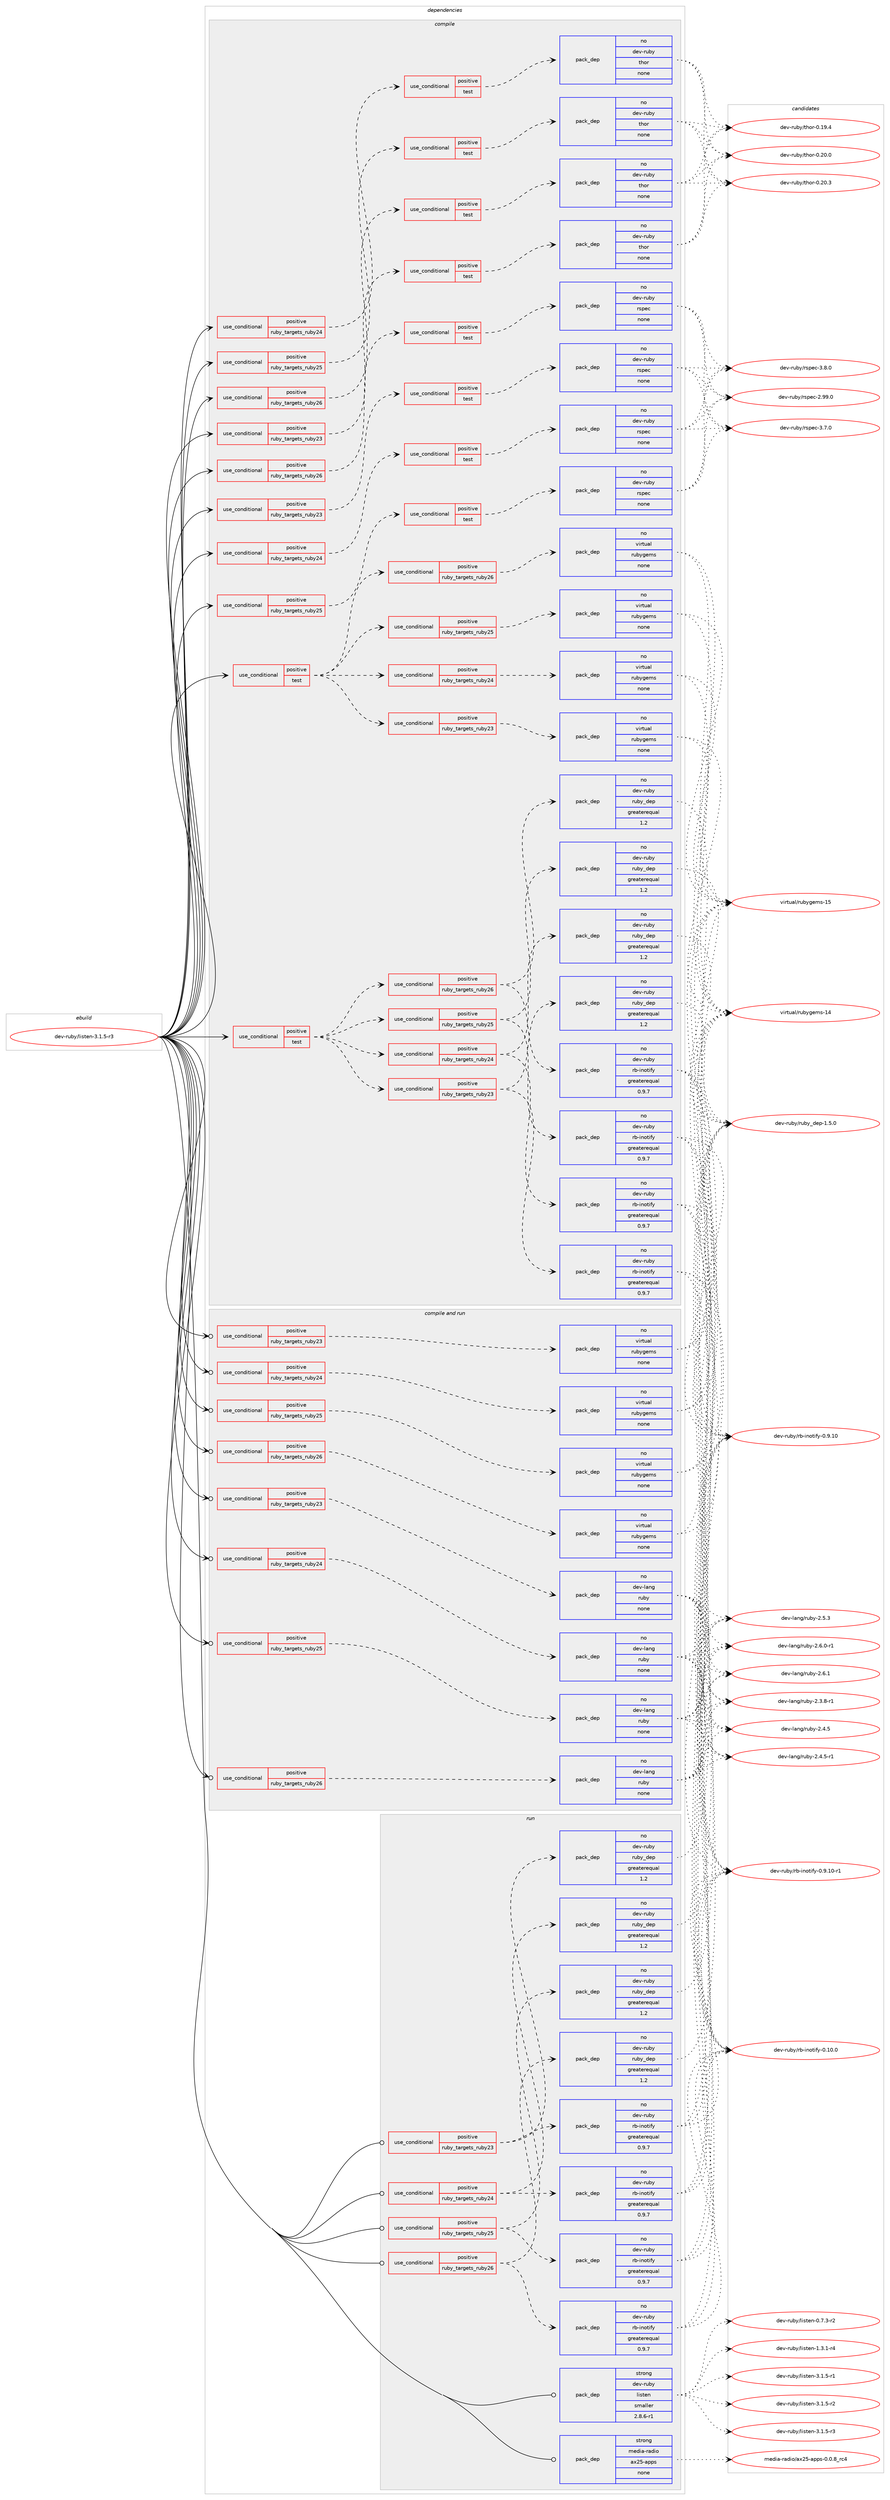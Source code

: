 digraph prolog {

# *************
# Graph options
# *************

newrank=true;
concentrate=true;
compound=true;
graph [rankdir=LR,fontname=Helvetica,fontsize=10,ranksep=1.5];#, ranksep=2.5, nodesep=0.2];
edge  [arrowhead=vee];
node  [fontname=Helvetica,fontsize=10];

# **********
# The ebuild
# **********

subgraph cluster_leftcol {
color=gray;
rank=same;
label=<<i>ebuild</i>>;
id [label="dev-ruby/listen-3.1.5-r3", color=red, width=4, href="../dev-ruby/listen-3.1.5-r3.svg"];
}

# ****************
# The dependencies
# ****************

subgraph cluster_midcol {
color=gray;
label=<<i>dependencies</i>>;
subgraph cluster_compile {
fillcolor="#eeeeee";
style=filled;
label=<<i>compile</i>>;
subgraph cond404289 {
dependency1502002 [label=<<TABLE BORDER="0" CELLBORDER="1" CELLSPACING="0" CELLPADDING="4"><TR><TD ROWSPAN="3" CELLPADDING="10">use_conditional</TD></TR><TR><TD>positive</TD></TR><TR><TD>ruby_targets_ruby23</TD></TR></TABLE>>, shape=none, color=red];
subgraph cond404290 {
dependency1502003 [label=<<TABLE BORDER="0" CELLBORDER="1" CELLSPACING="0" CELLPADDING="4"><TR><TD ROWSPAN="3" CELLPADDING="10">use_conditional</TD></TR><TR><TD>positive</TD></TR><TR><TD>test</TD></TR></TABLE>>, shape=none, color=red];
subgraph pack1074252 {
dependency1502004 [label=<<TABLE BORDER="0" CELLBORDER="1" CELLSPACING="0" CELLPADDING="4" WIDTH="220"><TR><TD ROWSPAN="6" CELLPADDING="30">pack_dep</TD></TR><TR><TD WIDTH="110">no</TD></TR><TR><TD>dev-ruby</TD></TR><TR><TD>rspec</TD></TR><TR><TD>none</TD></TR><TR><TD></TD></TR></TABLE>>, shape=none, color=blue];
}
dependency1502003:e -> dependency1502004:w [weight=20,style="dashed",arrowhead="vee"];
}
dependency1502002:e -> dependency1502003:w [weight=20,style="dashed",arrowhead="vee"];
}
id:e -> dependency1502002:w [weight=20,style="solid",arrowhead="vee"];
subgraph cond404291 {
dependency1502005 [label=<<TABLE BORDER="0" CELLBORDER="1" CELLSPACING="0" CELLPADDING="4"><TR><TD ROWSPAN="3" CELLPADDING="10">use_conditional</TD></TR><TR><TD>positive</TD></TR><TR><TD>ruby_targets_ruby23</TD></TR></TABLE>>, shape=none, color=red];
subgraph cond404292 {
dependency1502006 [label=<<TABLE BORDER="0" CELLBORDER="1" CELLSPACING="0" CELLPADDING="4"><TR><TD ROWSPAN="3" CELLPADDING="10">use_conditional</TD></TR><TR><TD>positive</TD></TR><TR><TD>test</TD></TR></TABLE>>, shape=none, color=red];
subgraph pack1074253 {
dependency1502007 [label=<<TABLE BORDER="0" CELLBORDER="1" CELLSPACING="0" CELLPADDING="4" WIDTH="220"><TR><TD ROWSPAN="6" CELLPADDING="30">pack_dep</TD></TR><TR><TD WIDTH="110">no</TD></TR><TR><TD>dev-ruby</TD></TR><TR><TD>thor</TD></TR><TR><TD>none</TD></TR><TR><TD></TD></TR></TABLE>>, shape=none, color=blue];
}
dependency1502006:e -> dependency1502007:w [weight=20,style="dashed",arrowhead="vee"];
}
dependency1502005:e -> dependency1502006:w [weight=20,style="dashed",arrowhead="vee"];
}
id:e -> dependency1502005:w [weight=20,style="solid",arrowhead="vee"];
subgraph cond404293 {
dependency1502008 [label=<<TABLE BORDER="0" CELLBORDER="1" CELLSPACING="0" CELLPADDING="4"><TR><TD ROWSPAN="3" CELLPADDING="10">use_conditional</TD></TR><TR><TD>positive</TD></TR><TR><TD>ruby_targets_ruby24</TD></TR></TABLE>>, shape=none, color=red];
subgraph cond404294 {
dependency1502009 [label=<<TABLE BORDER="0" CELLBORDER="1" CELLSPACING="0" CELLPADDING="4"><TR><TD ROWSPAN="3" CELLPADDING="10">use_conditional</TD></TR><TR><TD>positive</TD></TR><TR><TD>test</TD></TR></TABLE>>, shape=none, color=red];
subgraph pack1074254 {
dependency1502010 [label=<<TABLE BORDER="0" CELLBORDER="1" CELLSPACING="0" CELLPADDING="4" WIDTH="220"><TR><TD ROWSPAN="6" CELLPADDING="30">pack_dep</TD></TR><TR><TD WIDTH="110">no</TD></TR><TR><TD>dev-ruby</TD></TR><TR><TD>rspec</TD></TR><TR><TD>none</TD></TR><TR><TD></TD></TR></TABLE>>, shape=none, color=blue];
}
dependency1502009:e -> dependency1502010:w [weight=20,style="dashed",arrowhead="vee"];
}
dependency1502008:e -> dependency1502009:w [weight=20,style="dashed",arrowhead="vee"];
}
id:e -> dependency1502008:w [weight=20,style="solid",arrowhead="vee"];
subgraph cond404295 {
dependency1502011 [label=<<TABLE BORDER="0" CELLBORDER="1" CELLSPACING="0" CELLPADDING="4"><TR><TD ROWSPAN="3" CELLPADDING="10">use_conditional</TD></TR><TR><TD>positive</TD></TR><TR><TD>ruby_targets_ruby24</TD></TR></TABLE>>, shape=none, color=red];
subgraph cond404296 {
dependency1502012 [label=<<TABLE BORDER="0" CELLBORDER="1" CELLSPACING="0" CELLPADDING="4"><TR><TD ROWSPAN="3" CELLPADDING="10">use_conditional</TD></TR><TR><TD>positive</TD></TR><TR><TD>test</TD></TR></TABLE>>, shape=none, color=red];
subgraph pack1074255 {
dependency1502013 [label=<<TABLE BORDER="0" CELLBORDER="1" CELLSPACING="0" CELLPADDING="4" WIDTH="220"><TR><TD ROWSPAN="6" CELLPADDING="30">pack_dep</TD></TR><TR><TD WIDTH="110">no</TD></TR><TR><TD>dev-ruby</TD></TR><TR><TD>thor</TD></TR><TR><TD>none</TD></TR><TR><TD></TD></TR></TABLE>>, shape=none, color=blue];
}
dependency1502012:e -> dependency1502013:w [weight=20,style="dashed",arrowhead="vee"];
}
dependency1502011:e -> dependency1502012:w [weight=20,style="dashed",arrowhead="vee"];
}
id:e -> dependency1502011:w [weight=20,style="solid",arrowhead="vee"];
subgraph cond404297 {
dependency1502014 [label=<<TABLE BORDER="0" CELLBORDER="1" CELLSPACING="0" CELLPADDING="4"><TR><TD ROWSPAN="3" CELLPADDING="10">use_conditional</TD></TR><TR><TD>positive</TD></TR><TR><TD>ruby_targets_ruby25</TD></TR></TABLE>>, shape=none, color=red];
subgraph cond404298 {
dependency1502015 [label=<<TABLE BORDER="0" CELLBORDER="1" CELLSPACING="0" CELLPADDING="4"><TR><TD ROWSPAN="3" CELLPADDING="10">use_conditional</TD></TR><TR><TD>positive</TD></TR><TR><TD>test</TD></TR></TABLE>>, shape=none, color=red];
subgraph pack1074256 {
dependency1502016 [label=<<TABLE BORDER="0" CELLBORDER="1" CELLSPACING="0" CELLPADDING="4" WIDTH="220"><TR><TD ROWSPAN="6" CELLPADDING="30">pack_dep</TD></TR><TR><TD WIDTH="110">no</TD></TR><TR><TD>dev-ruby</TD></TR><TR><TD>rspec</TD></TR><TR><TD>none</TD></TR><TR><TD></TD></TR></TABLE>>, shape=none, color=blue];
}
dependency1502015:e -> dependency1502016:w [weight=20,style="dashed",arrowhead="vee"];
}
dependency1502014:e -> dependency1502015:w [weight=20,style="dashed",arrowhead="vee"];
}
id:e -> dependency1502014:w [weight=20,style="solid",arrowhead="vee"];
subgraph cond404299 {
dependency1502017 [label=<<TABLE BORDER="0" CELLBORDER="1" CELLSPACING="0" CELLPADDING="4"><TR><TD ROWSPAN="3" CELLPADDING="10">use_conditional</TD></TR><TR><TD>positive</TD></TR><TR><TD>ruby_targets_ruby25</TD></TR></TABLE>>, shape=none, color=red];
subgraph cond404300 {
dependency1502018 [label=<<TABLE BORDER="0" CELLBORDER="1" CELLSPACING="0" CELLPADDING="4"><TR><TD ROWSPAN="3" CELLPADDING="10">use_conditional</TD></TR><TR><TD>positive</TD></TR><TR><TD>test</TD></TR></TABLE>>, shape=none, color=red];
subgraph pack1074257 {
dependency1502019 [label=<<TABLE BORDER="0" CELLBORDER="1" CELLSPACING="0" CELLPADDING="4" WIDTH="220"><TR><TD ROWSPAN="6" CELLPADDING="30">pack_dep</TD></TR><TR><TD WIDTH="110">no</TD></TR><TR><TD>dev-ruby</TD></TR><TR><TD>thor</TD></TR><TR><TD>none</TD></TR><TR><TD></TD></TR></TABLE>>, shape=none, color=blue];
}
dependency1502018:e -> dependency1502019:w [weight=20,style="dashed",arrowhead="vee"];
}
dependency1502017:e -> dependency1502018:w [weight=20,style="dashed",arrowhead="vee"];
}
id:e -> dependency1502017:w [weight=20,style="solid",arrowhead="vee"];
subgraph cond404301 {
dependency1502020 [label=<<TABLE BORDER="0" CELLBORDER="1" CELLSPACING="0" CELLPADDING="4"><TR><TD ROWSPAN="3" CELLPADDING="10">use_conditional</TD></TR><TR><TD>positive</TD></TR><TR><TD>ruby_targets_ruby26</TD></TR></TABLE>>, shape=none, color=red];
subgraph cond404302 {
dependency1502021 [label=<<TABLE BORDER="0" CELLBORDER="1" CELLSPACING="0" CELLPADDING="4"><TR><TD ROWSPAN="3" CELLPADDING="10">use_conditional</TD></TR><TR><TD>positive</TD></TR><TR><TD>test</TD></TR></TABLE>>, shape=none, color=red];
subgraph pack1074258 {
dependency1502022 [label=<<TABLE BORDER="0" CELLBORDER="1" CELLSPACING="0" CELLPADDING="4" WIDTH="220"><TR><TD ROWSPAN="6" CELLPADDING="30">pack_dep</TD></TR><TR><TD WIDTH="110">no</TD></TR><TR><TD>dev-ruby</TD></TR><TR><TD>rspec</TD></TR><TR><TD>none</TD></TR><TR><TD></TD></TR></TABLE>>, shape=none, color=blue];
}
dependency1502021:e -> dependency1502022:w [weight=20,style="dashed",arrowhead="vee"];
}
dependency1502020:e -> dependency1502021:w [weight=20,style="dashed",arrowhead="vee"];
}
id:e -> dependency1502020:w [weight=20,style="solid",arrowhead="vee"];
subgraph cond404303 {
dependency1502023 [label=<<TABLE BORDER="0" CELLBORDER="1" CELLSPACING="0" CELLPADDING="4"><TR><TD ROWSPAN="3" CELLPADDING="10">use_conditional</TD></TR><TR><TD>positive</TD></TR><TR><TD>ruby_targets_ruby26</TD></TR></TABLE>>, shape=none, color=red];
subgraph cond404304 {
dependency1502024 [label=<<TABLE BORDER="0" CELLBORDER="1" CELLSPACING="0" CELLPADDING="4"><TR><TD ROWSPAN="3" CELLPADDING="10">use_conditional</TD></TR><TR><TD>positive</TD></TR><TR><TD>test</TD></TR></TABLE>>, shape=none, color=red];
subgraph pack1074259 {
dependency1502025 [label=<<TABLE BORDER="0" CELLBORDER="1" CELLSPACING="0" CELLPADDING="4" WIDTH="220"><TR><TD ROWSPAN="6" CELLPADDING="30">pack_dep</TD></TR><TR><TD WIDTH="110">no</TD></TR><TR><TD>dev-ruby</TD></TR><TR><TD>thor</TD></TR><TR><TD>none</TD></TR><TR><TD></TD></TR></TABLE>>, shape=none, color=blue];
}
dependency1502024:e -> dependency1502025:w [weight=20,style="dashed",arrowhead="vee"];
}
dependency1502023:e -> dependency1502024:w [weight=20,style="dashed",arrowhead="vee"];
}
id:e -> dependency1502023:w [weight=20,style="solid",arrowhead="vee"];
subgraph cond404305 {
dependency1502026 [label=<<TABLE BORDER="0" CELLBORDER="1" CELLSPACING="0" CELLPADDING="4"><TR><TD ROWSPAN="3" CELLPADDING="10">use_conditional</TD></TR><TR><TD>positive</TD></TR><TR><TD>test</TD></TR></TABLE>>, shape=none, color=red];
subgraph cond404306 {
dependency1502027 [label=<<TABLE BORDER="0" CELLBORDER="1" CELLSPACING="0" CELLPADDING="4"><TR><TD ROWSPAN="3" CELLPADDING="10">use_conditional</TD></TR><TR><TD>positive</TD></TR><TR><TD>ruby_targets_ruby23</TD></TR></TABLE>>, shape=none, color=red];
subgraph pack1074260 {
dependency1502028 [label=<<TABLE BORDER="0" CELLBORDER="1" CELLSPACING="0" CELLPADDING="4" WIDTH="220"><TR><TD ROWSPAN="6" CELLPADDING="30">pack_dep</TD></TR><TR><TD WIDTH="110">no</TD></TR><TR><TD>dev-ruby</TD></TR><TR><TD>rb-inotify</TD></TR><TR><TD>greaterequal</TD></TR><TR><TD>0.9.7</TD></TR></TABLE>>, shape=none, color=blue];
}
dependency1502027:e -> dependency1502028:w [weight=20,style="dashed",arrowhead="vee"];
subgraph pack1074261 {
dependency1502029 [label=<<TABLE BORDER="0" CELLBORDER="1" CELLSPACING="0" CELLPADDING="4" WIDTH="220"><TR><TD ROWSPAN="6" CELLPADDING="30">pack_dep</TD></TR><TR><TD WIDTH="110">no</TD></TR><TR><TD>dev-ruby</TD></TR><TR><TD>ruby_dep</TD></TR><TR><TD>greaterequal</TD></TR><TR><TD>1.2</TD></TR></TABLE>>, shape=none, color=blue];
}
dependency1502027:e -> dependency1502029:w [weight=20,style="dashed",arrowhead="vee"];
}
dependency1502026:e -> dependency1502027:w [weight=20,style="dashed",arrowhead="vee"];
subgraph cond404307 {
dependency1502030 [label=<<TABLE BORDER="0" CELLBORDER="1" CELLSPACING="0" CELLPADDING="4"><TR><TD ROWSPAN="3" CELLPADDING="10">use_conditional</TD></TR><TR><TD>positive</TD></TR><TR><TD>ruby_targets_ruby24</TD></TR></TABLE>>, shape=none, color=red];
subgraph pack1074262 {
dependency1502031 [label=<<TABLE BORDER="0" CELLBORDER="1" CELLSPACING="0" CELLPADDING="4" WIDTH="220"><TR><TD ROWSPAN="6" CELLPADDING="30">pack_dep</TD></TR><TR><TD WIDTH="110">no</TD></TR><TR><TD>dev-ruby</TD></TR><TR><TD>rb-inotify</TD></TR><TR><TD>greaterequal</TD></TR><TR><TD>0.9.7</TD></TR></TABLE>>, shape=none, color=blue];
}
dependency1502030:e -> dependency1502031:w [weight=20,style="dashed",arrowhead="vee"];
subgraph pack1074263 {
dependency1502032 [label=<<TABLE BORDER="0" CELLBORDER="1" CELLSPACING="0" CELLPADDING="4" WIDTH="220"><TR><TD ROWSPAN="6" CELLPADDING="30">pack_dep</TD></TR><TR><TD WIDTH="110">no</TD></TR><TR><TD>dev-ruby</TD></TR><TR><TD>ruby_dep</TD></TR><TR><TD>greaterequal</TD></TR><TR><TD>1.2</TD></TR></TABLE>>, shape=none, color=blue];
}
dependency1502030:e -> dependency1502032:w [weight=20,style="dashed",arrowhead="vee"];
}
dependency1502026:e -> dependency1502030:w [weight=20,style="dashed",arrowhead="vee"];
subgraph cond404308 {
dependency1502033 [label=<<TABLE BORDER="0" CELLBORDER="1" CELLSPACING="0" CELLPADDING="4"><TR><TD ROWSPAN="3" CELLPADDING="10">use_conditional</TD></TR><TR><TD>positive</TD></TR><TR><TD>ruby_targets_ruby25</TD></TR></TABLE>>, shape=none, color=red];
subgraph pack1074264 {
dependency1502034 [label=<<TABLE BORDER="0" CELLBORDER="1" CELLSPACING="0" CELLPADDING="4" WIDTH="220"><TR><TD ROWSPAN="6" CELLPADDING="30">pack_dep</TD></TR><TR><TD WIDTH="110">no</TD></TR><TR><TD>dev-ruby</TD></TR><TR><TD>rb-inotify</TD></TR><TR><TD>greaterequal</TD></TR><TR><TD>0.9.7</TD></TR></TABLE>>, shape=none, color=blue];
}
dependency1502033:e -> dependency1502034:w [weight=20,style="dashed",arrowhead="vee"];
subgraph pack1074265 {
dependency1502035 [label=<<TABLE BORDER="0" CELLBORDER="1" CELLSPACING="0" CELLPADDING="4" WIDTH="220"><TR><TD ROWSPAN="6" CELLPADDING="30">pack_dep</TD></TR><TR><TD WIDTH="110">no</TD></TR><TR><TD>dev-ruby</TD></TR><TR><TD>ruby_dep</TD></TR><TR><TD>greaterequal</TD></TR><TR><TD>1.2</TD></TR></TABLE>>, shape=none, color=blue];
}
dependency1502033:e -> dependency1502035:w [weight=20,style="dashed",arrowhead="vee"];
}
dependency1502026:e -> dependency1502033:w [weight=20,style="dashed",arrowhead="vee"];
subgraph cond404309 {
dependency1502036 [label=<<TABLE BORDER="0" CELLBORDER="1" CELLSPACING="0" CELLPADDING="4"><TR><TD ROWSPAN="3" CELLPADDING="10">use_conditional</TD></TR><TR><TD>positive</TD></TR><TR><TD>ruby_targets_ruby26</TD></TR></TABLE>>, shape=none, color=red];
subgraph pack1074266 {
dependency1502037 [label=<<TABLE BORDER="0" CELLBORDER="1" CELLSPACING="0" CELLPADDING="4" WIDTH="220"><TR><TD ROWSPAN="6" CELLPADDING="30">pack_dep</TD></TR><TR><TD WIDTH="110">no</TD></TR><TR><TD>dev-ruby</TD></TR><TR><TD>rb-inotify</TD></TR><TR><TD>greaterequal</TD></TR><TR><TD>0.9.7</TD></TR></TABLE>>, shape=none, color=blue];
}
dependency1502036:e -> dependency1502037:w [weight=20,style="dashed",arrowhead="vee"];
subgraph pack1074267 {
dependency1502038 [label=<<TABLE BORDER="0" CELLBORDER="1" CELLSPACING="0" CELLPADDING="4" WIDTH="220"><TR><TD ROWSPAN="6" CELLPADDING="30">pack_dep</TD></TR><TR><TD WIDTH="110">no</TD></TR><TR><TD>dev-ruby</TD></TR><TR><TD>ruby_dep</TD></TR><TR><TD>greaterequal</TD></TR><TR><TD>1.2</TD></TR></TABLE>>, shape=none, color=blue];
}
dependency1502036:e -> dependency1502038:w [weight=20,style="dashed",arrowhead="vee"];
}
dependency1502026:e -> dependency1502036:w [weight=20,style="dashed",arrowhead="vee"];
}
id:e -> dependency1502026:w [weight=20,style="solid",arrowhead="vee"];
subgraph cond404310 {
dependency1502039 [label=<<TABLE BORDER="0" CELLBORDER="1" CELLSPACING="0" CELLPADDING="4"><TR><TD ROWSPAN="3" CELLPADDING="10">use_conditional</TD></TR><TR><TD>positive</TD></TR><TR><TD>test</TD></TR></TABLE>>, shape=none, color=red];
subgraph cond404311 {
dependency1502040 [label=<<TABLE BORDER="0" CELLBORDER="1" CELLSPACING="0" CELLPADDING="4"><TR><TD ROWSPAN="3" CELLPADDING="10">use_conditional</TD></TR><TR><TD>positive</TD></TR><TR><TD>ruby_targets_ruby23</TD></TR></TABLE>>, shape=none, color=red];
subgraph pack1074268 {
dependency1502041 [label=<<TABLE BORDER="0" CELLBORDER="1" CELLSPACING="0" CELLPADDING="4" WIDTH="220"><TR><TD ROWSPAN="6" CELLPADDING="30">pack_dep</TD></TR><TR><TD WIDTH="110">no</TD></TR><TR><TD>virtual</TD></TR><TR><TD>rubygems</TD></TR><TR><TD>none</TD></TR><TR><TD></TD></TR></TABLE>>, shape=none, color=blue];
}
dependency1502040:e -> dependency1502041:w [weight=20,style="dashed",arrowhead="vee"];
}
dependency1502039:e -> dependency1502040:w [weight=20,style="dashed",arrowhead="vee"];
subgraph cond404312 {
dependency1502042 [label=<<TABLE BORDER="0" CELLBORDER="1" CELLSPACING="0" CELLPADDING="4"><TR><TD ROWSPAN="3" CELLPADDING="10">use_conditional</TD></TR><TR><TD>positive</TD></TR><TR><TD>ruby_targets_ruby24</TD></TR></TABLE>>, shape=none, color=red];
subgraph pack1074269 {
dependency1502043 [label=<<TABLE BORDER="0" CELLBORDER="1" CELLSPACING="0" CELLPADDING="4" WIDTH="220"><TR><TD ROWSPAN="6" CELLPADDING="30">pack_dep</TD></TR><TR><TD WIDTH="110">no</TD></TR><TR><TD>virtual</TD></TR><TR><TD>rubygems</TD></TR><TR><TD>none</TD></TR><TR><TD></TD></TR></TABLE>>, shape=none, color=blue];
}
dependency1502042:e -> dependency1502043:w [weight=20,style="dashed",arrowhead="vee"];
}
dependency1502039:e -> dependency1502042:w [weight=20,style="dashed",arrowhead="vee"];
subgraph cond404313 {
dependency1502044 [label=<<TABLE BORDER="0" CELLBORDER="1" CELLSPACING="0" CELLPADDING="4"><TR><TD ROWSPAN="3" CELLPADDING="10">use_conditional</TD></TR><TR><TD>positive</TD></TR><TR><TD>ruby_targets_ruby25</TD></TR></TABLE>>, shape=none, color=red];
subgraph pack1074270 {
dependency1502045 [label=<<TABLE BORDER="0" CELLBORDER="1" CELLSPACING="0" CELLPADDING="4" WIDTH="220"><TR><TD ROWSPAN="6" CELLPADDING="30">pack_dep</TD></TR><TR><TD WIDTH="110">no</TD></TR><TR><TD>virtual</TD></TR><TR><TD>rubygems</TD></TR><TR><TD>none</TD></TR><TR><TD></TD></TR></TABLE>>, shape=none, color=blue];
}
dependency1502044:e -> dependency1502045:w [weight=20,style="dashed",arrowhead="vee"];
}
dependency1502039:e -> dependency1502044:w [weight=20,style="dashed",arrowhead="vee"];
subgraph cond404314 {
dependency1502046 [label=<<TABLE BORDER="0" CELLBORDER="1" CELLSPACING="0" CELLPADDING="4"><TR><TD ROWSPAN="3" CELLPADDING="10">use_conditional</TD></TR><TR><TD>positive</TD></TR><TR><TD>ruby_targets_ruby26</TD></TR></TABLE>>, shape=none, color=red];
subgraph pack1074271 {
dependency1502047 [label=<<TABLE BORDER="0" CELLBORDER="1" CELLSPACING="0" CELLPADDING="4" WIDTH="220"><TR><TD ROWSPAN="6" CELLPADDING="30">pack_dep</TD></TR><TR><TD WIDTH="110">no</TD></TR><TR><TD>virtual</TD></TR><TR><TD>rubygems</TD></TR><TR><TD>none</TD></TR><TR><TD></TD></TR></TABLE>>, shape=none, color=blue];
}
dependency1502046:e -> dependency1502047:w [weight=20,style="dashed",arrowhead="vee"];
}
dependency1502039:e -> dependency1502046:w [weight=20,style="dashed",arrowhead="vee"];
}
id:e -> dependency1502039:w [weight=20,style="solid",arrowhead="vee"];
}
subgraph cluster_compileandrun {
fillcolor="#eeeeee";
style=filled;
label=<<i>compile and run</i>>;
subgraph cond404315 {
dependency1502048 [label=<<TABLE BORDER="0" CELLBORDER="1" CELLSPACING="0" CELLPADDING="4"><TR><TD ROWSPAN="3" CELLPADDING="10">use_conditional</TD></TR><TR><TD>positive</TD></TR><TR><TD>ruby_targets_ruby23</TD></TR></TABLE>>, shape=none, color=red];
subgraph pack1074272 {
dependency1502049 [label=<<TABLE BORDER="0" CELLBORDER="1" CELLSPACING="0" CELLPADDING="4" WIDTH="220"><TR><TD ROWSPAN="6" CELLPADDING="30">pack_dep</TD></TR><TR><TD WIDTH="110">no</TD></TR><TR><TD>dev-lang</TD></TR><TR><TD>ruby</TD></TR><TR><TD>none</TD></TR><TR><TD></TD></TR></TABLE>>, shape=none, color=blue];
}
dependency1502048:e -> dependency1502049:w [weight=20,style="dashed",arrowhead="vee"];
}
id:e -> dependency1502048:w [weight=20,style="solid",arrowhead="odotvee"];
subgraph cond404316 {
dependency1502050 [label=<<TABLE BORDER="0" CELLBORDER="1" CELLSPACING="0" CELLPADDING="4"><TR><TD ROWSPAN="3" CELLPADDING="10">use_conditional</TD></TR><TR><TD>positive</TD></TR><TR><TD>ruby_targets_ruby23</TD></TR></TABLE>>, shape=none, color=red];
subgraph pack1074273 {
dependency1502051 [label=<<TABLE BORDER="0" CELLBORDER="1" CELLSPACING="0" CELLPADDING="4" WIDTH="220"><TR><TD ROWSPAN="6" CELLPADDING="30">pack_dep</TD></TR><TR><TD WIDTH="110">no</TD></TR><TR><TD>virtual</TD></TR><TR><TD>rubygems</TD></TR><TR><TD>none</TD></TR><TR><TD></TD></TR></TABLE>>, shape=none, color=blue];
}
dependency1502050:e -> dependency1502051:w [weight=20,style="dashed",arrowhead="vee"];
}
id:e -> dependency1502050:w [weight=20,style="solid",arrowhead="odotvee"];
subgraph cond404317 {
dependency1502052 [label=<<TABLE BORDER="0" CELLBORDER="1" CELLSPACING="0" CELLPADDING="4"><TR><TD ROWSPAN="3" CELLPADDING="10">use_conditional</TD></TR><TR><TD>positive</TD></TR><TR><TD>ruby_targets_ruby24</TD></TR></TABLE>>, shape=none, color=red];
subgraph pack1074274 {
dependency1502053 [label=<<TABLE BORDER="0" CELLBORDER="1" CELLSPACING="0" CELLPADDING="4" WIDTH="220"><TR><TD ROWSPAN="6" CELLPADDING="30">pack_dep</TD></TR><TR><TD WIDTH="110">no</TD></TR><TR><TD>dev-lang</TD></TR><TR><TD>ruby</TD></TR><TR><TD>none</TD></TR><TR><TD></TD></TR></TABLE>>, shape=none, color=blue];
}
dependency1502052:e -> dependency1502053:w [weight=20,style="dashed",arrowhead="vee"];
}
id:e -> dependency1502052:w [weight=20,style="solid",arrowhead="odotvee"];
subgraph cond404318 {
dependency1502054 [label=<<TABLE BORDER="0" CELLBORDER="1" CELLSPACING="0" CELLPADDING="4"><TR><TD ROWSPAN="3" CELLPADDING="10">use_conditional</TD></TR><TR><TD>positive</TD></TR><TR><TD>ruby_targets_ruby24</TD></TR></TABLE>>, shape=none, color=red];
subgraph pack1074275 {
dependency1502055 [label=<<TABLE BORDER="0" CELLBORDER="1" CELLSPACING="0" CELLPADDING="4" WIDTH="220"><TR><TD ROWSPAN="6" CELLPADDING="30">pack_dep</TD></TR><TR><TD WIDTH="110">no</TD></TR><TR><TD>virtual</TD></TR><TR><TD>rubygems</TD></TR><TR><TD>none</TD></TR><TR><TD></TD></TR></TABLE>>, shape=none, color=blue];
}
dependency1502054:e -> dependency1502055:w [weight=20,style="dashed",arrowhead="vee"];
}
id:e -> dependency1502054:w [weight=20,style="solid",arrowhead="odotvee"];
subgraph cond404319 {
dependency1502056 [label=<<TABLE BORDER="0" CELLBORDER="1" CELLSPACING="0" CELLPADDING="4"><TR><TD ROWSPAN="3" CELLPADDING="10">use_conditional</TD></TR><TR><TD>positive</TD></TR><TR><TD>ruby_targets_ruby25</TD></TR></TABLE>>, shape=none, color=red];
subgraph pack1074276 {
dependency1502057 [label=<<TABLE BORDER="0" CELLBORDER="1" CELLSPACING="0" CELLPADDING="4" WIDTH="220"><TR><TD ROWSPAN="6" CELLPADDING="30">pack_dep</TD></TR><TR><TD WIDTH="110">no</TD></TR><TR><TD>dev-lang</TD></TR><TR><TD>ruby</TD></TR><TR><TD>none</TD></TR><TR><TD></TD></TR></TABLE>>, shape=none, color=blue];
}
dependency1502056:e -> dependency1502057:w [weight=20,style="dashed",arrowhead="vee"];
}
id:e -> dependency1502056:w [weight=20,style="solid",arrowhead="odotvee"];
subgraph cond404320 {
dependency1502058 [label=<<TABLE BORDER="0" CELLBORDER="1" CELLSPACING="0" CELLPADDING="4"><TR><TD ROWSPAN="3" CELLPADDING="10">use_conditional</TD></TR><TR><TD>positive</TD></TR><TR><TD>ruby_targets_ruby25</TD></TR></TABLE>>, shape=none, color=red];
subgraph pack1074277 {
dependency1502059 [label=<<TABLE BORDER="0" CELLBORDER="1" CELLSPACING="0" CELLPADDING="4" WIDTH="220"><TR><TD ROWSPAN="6" CELLPADDING="30">pack_dep</TD></TR><TR><TD WIDTH="110">no</TD></TR><TR><TD>virtual</TD></TR><TR><TD>rubygems</TD></TR><TR><TD>none</TD></TR><TR><TD></TD></TR></TABLE>>, shape=none, color=blue];
}
dependency1502058:e -> dependency1502059:w [weight=20,style="dashed",arrowhead="vee"];
}
id:e -> dependency1502058:w [weight=20,style="solid",arrowhead="odotvee"];
subgraph cond404321 {
dependency1502060 [label=<<TABLE BORDER="0" CELLBORDER="1" CELLSPACING="0" CELLPADDING="4"><TR><TD ROWSPAN="3" CELLPADDING="10">use_conditional</TD></TR><TR><TD>positive</TD></TR><TR><TD>ruby_targets_ruby26</TD></TR></TABLE>>, shape=none, color=red];
subgraph pack1074278 {
dependency1502061 [label=<<TABLE BORDER="0" CELLBORDER="1" CELLSPACING="0" CELLPADDING="4" WIDTH="220"><TR><TD ROWSPAN="6" CELLPADDING="30">pack_dep</TD></TR><TR><TD WIDTH="110">no</TD></TR><TR><TD>dev-lang</TD></TR><TR><TD>ruby</TD></TR><TR><TD>none</TD></TR><TR><TD></TD></TR></TABLE>>, shape=none, color=blue];
}
dependency1502060:e -> dependency1502061:w [weight=20,style="dashed",arrowhead="vee"];
}
id:e -> dependency1502060:w [weight=20,style="solid",arrowhead="odotvee"];
subgraph cond404322 {
dependency1502062 [label=<<TABLE BORDER="0" CELLBORDER="1" CELLSPACING="0" CELLPADDING="4"><TR><TD ROWSPAN="3" CELLPADDING="10">use_conditional</TD></TR><TR><TD>positive</TD></TR><TR><TD>ruby_targets_ruby26</TD></TR></TABLE>>, shape=none, color=red];
subgraph pack1074279 {
dependency1502063 [label=<<TABLE BORDER="0" CELLBORDER="1" CELLSPACING="0" CELLPADDING="4" WIDTH="220"><TR><TD ROWSPAN="6" CELLPADDING="30">pack_dep</TD></TR><TR><TD WIDTH="110">no</TD></TR><TR><TD>virtual</TD></TR><TR><TD>rubygems</TD></TR><TR><TD>none</TD></TR><TR><TD></TD></TR></TABLE>>, shape=none, color=blue];
}
dependency1502062:e -> dependency1502063:w [weight=20,style="dashed",arrowhead="vee"];
}
id:e -> dependency1502062:w [weight=20,style="solid",arrowhead="odotvee"];
}
subgraph cluster_run {
fillcolor="#eeeeee";
style=filled;
label=<<i>run</i>>;
subgraph cond404323 {
dependency1502064 [label=<<TABLE BORDER="0" CELLBORDER="1" CELLSPACING="0" CELLPADDING="4"><TR><TD ROWSPAN="3" CELLPADDING="10">use_conditional</TD></TR><TR><TD>positive</TD></TR><TR><TD>ruby_targets_ruby23</TD></TR></TABLE>>, shape=none, color=red];
subgraph pack1074280 {
dependency1502065 [label=<<TABLE BORDER="0" CELLBORDER="1" CELLSPACING="0" CELLPADDING="4" WIDTH="220"><TR><TD ROWSPAN="6" CELLPADDING="30">pack_dep</TD></TR><TR><TD WIDTH="110">no</TD></TR><TR><TD>dev-ruby</TD></TR><TR><TD>rb-inotify</TD></TR><TR><TD>greaterequal</TD></TR><TR><TD>0.9.7</TD></TR></TABLE>>, shape=none, color=blue];
}
dependency1502064:e -> dependency1502065:w [weight=20,style="dashed",arrowhead="vee"];
subgraph pack1074281 {
dependency1502066 [label=<<TABLE BORDER="0" CELLBORDER="1" CELLSPACING="0" CELLPADDING="4" WIDTH="220"><TR><TD ROWSPAN="6" CELLPADDING="30">pack_dep</TD></TR><TR><TD WIDTH="110">no</TD></TR><TR><TD>dev-ruby</TD></TR><TR><TD>ruby_dep</TD></TR><TR><TD>greaterequal</TD></TR><TR><TD>1.2</TD></TR></TABLE>>, shape=none, color=blue];
}
dependency1502064:e -> dependency1502066:w [weight=20,style="dashed",arrowhead="vee"];
}
id:e -> dependency1502064:w [weight=20,style="solid",arrowhead="odot"];
subgraph cond404324 {
dependency1502067 [label=<<TABLE BORDER="0" CELLBORDER="1" CELLSPACING="0" CELLPADDING="4"><TR><TD ROWSPAN="3" CELLPADDING="10">use_conditional</TD></TR><TR><TD>positive</TD></TR><TR><TD>ruby_targets_ruby24</TD></TR></TABLE>>, shape=none, color=red];
subgraph pack1074282 {
dependency1502068 [label=<<TABLE BORDER="0" CELLBORDER="1" CELLSPACING="0" CELLPADDING="4" WIDTH="220"><TR><TD ROWSPAN="6" CELLPADDING="30">pack_dep</TD></TR><TR><TD WIDTH="110">no</TD></TR><TR><TD>dev-ruby</TD></TR><TR><TD>rb-inotify</TD></TR><TR><TD>greaterequal</TD></TR><TR><TD>0.9.7</TD></TR></TABLE>>, shape=none, color=blue];
}
dependency1502067:e -> dependency1502068:w [weight=20,style="dashed",arrowhead="vee"];
subgraph pack1074283 {
dependency1502069 [label=<<TABLE BORDER="0" CELLBORDER="1" CELLSPACING="0" CELLPADDING="4" WIDTH="220"><TR><TD ROWSPAN="6" CELLPADDING="30">pack_dep</TD></TR><TR><TD WIDTH="110">no</TD></TR><TR><TD>dev-ruby</TD></TR><TR><TD>ruby_dep</TD></TR><TR><TD>greaterequal</TD></TR><TR><TD>1.2</TD></TR></TABLE>>, shape=none, color=blue];
}
dependency1502067:e -> dependency1502069:w [weight=20,style="dashed",arrowhead="vee"];
}
id:e -> dependency1502067:w [weight=20,style="solid",arrowhead="odot"];
subgraph cond404325 {
dependency1502070 [label=<<TABLE BORDER="0" CELLBORDER="1" CELLSPACING="0" CELLPADDING="4"><TR><TD ROWSPAN="3" CELLPADDING="10">use_conditional</TD></TR><TR><TD>positive</TD></TR><TR><TD>ruby_targets_ruby25</TD></TR></TABLE>>, shape=none, color=red];
subgraph pack1074284 {
dependency1502071 [label=<<TABLE BORDER="0" CELLBORDER="1" CELLSPACING="0" CELLPADDING="4" WIDTH="220"><TR><TD ROWSPAN="6" CELLPADDING="30">pack_dep</TD></TR><TR><TD WIDTH="110">no</TD></TR><TR><TD>dev-ruby</TD></TR><TR><TD>rb-inotify</TD></TR><TR><TD>greaterequal</TD></TR><TR><TD>0.9.7</TD></TR></TABLE>>, shape=none, color=blue];
}
dependency1502070:e -> dependency1502071:w [weight=20,style="dashed",arrowhead="vee"];
subgraph pack1074285 {
dependency1502072 [label=<<TABLE BORDER="0" CELLBORDER="1" CELLSPACING="0" CELLPADDING="4" WIDTH="220"><TR><TD ROWSPAN="6" CELLPADDING="30">pack_dep</TD></TR><TR><TD WIDTH="110">no</TD></TR><TR><TD>dev-ruby</TD></TR><TR><TD>ruby_dep</TD></TR><TR><TD>greaterequal</TD></TR><TR><TD>1.2</TD></TR></TABLE>>, shape=none, color=blue];
}
dependency1502070:e -> dependency1502072:w [weight=20,style="dashed",arrowhead="vee"];
}
id:e -> dependency1502070:w [weight=20,style="solid",arrowhead="odot"];
subgraph cond404326 {
dependency1502073 [label=<<TABLE BORDER="0" CELLBORDER="1" CELLSPACING="0" CELLPADDING="4"><TR><TD ROWSPAN="3" CELLPADDING="10">use_conditional</TD></TR><TR><TD>positive</TD></TR><TR><TD>ruby_targets_ruby26</TD></TR></TABLE>>, shape=none, color=red];
subgraph pack1074286 {
dependency1502074 [label=<<TABLE BORDER="0" CELLBORDER="1" CELLSPACING="0" CELLPADDING="4" WIDTH="220"><TR><TD ROWSPAN="6" CELLPADDING="30">pack_dep</TD></TR><TR><TD WIDTH="110">no</TD></TR><TR><TD>dev-ruby</TD></TR><TR><TD>rb-inotify</TD></TR><TR><TD>greaterequal</TD></TR><TR><TD>0.9.7</TD></TR></TABLE>>, shape=none, color=blue];
}
dependency1502073:e -> dependency1502074:w [weight=20,style="dashed",arrowhead="vee"];
subgraph pack1074287 {
dependency1502075 [label=<<TABLE BORDER="0" CELLBORDER="1" CELLSPACING="0" CELLPADDING="4" WIDTH="220"><TR><TD ROWSPAN="6" CELLPADDING="30">pack_dep</TD></TR><TR><TD WIDTH="110">no</TD></TR><TR><TD>dev-ruby</TD></TR><TR><TD>ruby_dep</TD></TR><TR><TD>greaterequal</TD></TR><TR><TD>1.2</TD></TR></TABLE>>, shape=none, color=blue];
}
dependency1502073:e -> dependency1502075:w [weight=20,style="dashed",arrowhead="vee"];
}
id:e -> dependency1502073:w [weight=20,style="solid",arrowhead="odot"];
subgraph pack1074288 {
dependency1502076 [label=<<TABLE BORDER="0" CELLBORDER="1" CELLSPACING="0" CELLPADDING="4" WIDTH="220"><TR><TD ROWSPAN="6" CELLPADDING="30">pack_dep</TD></TR><TR><TD WIDTH="110">strong</TD></TR><TR><TD>dev-ruby</TD></TR><TR><TD>listen</TD></TR><TR><TD>smaller</TD></TR><TR><TD>2.8.6-r1</TD></TR></TABLE>>, shape=none, color=blue];
}
id:e -> dependency1502076:w [weight=20,style="solid",arrowhead="odot"];
subgraph pack1074289 {
dependency1502077 [label=<<TABLE BORDER="0" CELLBORDER="1" CELLSPACING="0" CELLPADDING="4" WIDTH="220"><TR><TD ROWSPAN="6" CELLPADDING="30">pack_dep</TD></TR><TR><TD WIDTH="110">strong</TD></TR><TR><TD>media-radio</TD></TR><TR><TD>ax25-apps</TD></TR><TR><TD>none</TD></TR><TR><TD></TD></TR></TABLE>>, shape=none, color=blue];
}
id:e -> dependency1502077:w [weight=20,style="solid",arrowhead="odot"];
}
}

# **************
# The candidates
# **************

subgraph cluster_choices {
rank=same;
color=gray;
label=<<i>candidates</i>>;

subgraph choice1074252 {
color=black;
nodesep=1;
choice1001011184511411798121471141151121019945504657574648 [label="dev-ruby/rspec-2.99.0", color=red, width=4,href="../dev-ruby/rspec-2.99.0.svg"];
choice10010111845114117981214711411511210199455146554648 [label="dev-ruby/rspec-3.7.0", color=red, width=4,href="../dev-ruby/rspec-3.7.0.svg"];
choice10010111845114117981214711411511210199455146564648 [label="dev-ruby/rspec-3.8.0", color=red, width=4,href="../dev-ruby/rspec-3.8.0.svg"];
dependency1502004:e -> choice1001011184511411798121471141151121019945504657574648:w [style=dotted,weight="100"];
dependency1502004:e -> choice10010111845114117981214711411511210199455146554648:w [style=dotted,weight="100"];
dependency1502004:e -> choice10010111845114117981214711411511210199455146564648:w [style=dotted,weight="100"];
}
subgraph choice1074253 {
color=black;
nodesep=1;
choice10010111845114117981214711610411111445484649574652 [label="dev-ruby/thor-0.19.4", color=red, width=4,href="../dev-ruby/thor-0.19.4.svg"];
choice10010111845114117981214711610411111445484650484648 [label="dev-ruby/thor-0.20.0", color=red, width=4,href="../dev-ruby/thor-0.20.0.svg"];
choice10010111845114117981214711610411111445484650484651 [label="dev-ruby/thor-0.20.3", color=red, width=4,href="../dev-ruby/thor-0.20.3.svg"];
dependency1502007:e -> choice10010111845114117981214711610411111445484649574652:w [style=dotted,weight="100"];
dependency1502007:e -> choice10010111845114117981214711610411111445484650484648:w [style=dotted,weight="100"];
dependency1502007:e -> choice10010111845114117981214711610411111445484650484651:w [style=dotted,weight="100"];
}
subgraph choice1074254 {
color=black;
nodesep=1;
choice1001011184511411798121471141151121019945504657574648 [label="dev-ruby/rspec-2.99.0", color=red, width=4,href="../dev-ruby/rspec-2.99.0.svg"];
choice10010111845114117981214711411511210199455146554648 [label="dev-ruby/rspec-3.7.0", color=red, width=4,href="../dev-ruby/rspec-3.7.0.svg"];
choice10010111845114117981214711411511210199455146564648 [label="dev-ruby/rspec-3.8.0", color=red, width=4,href="../dev-ruby/rspec-3.8.0.svg"];
dependency1502010:e -> choice1001011184511411798121471141151121019945504657574648:w [style=dotted,weight="100"];
dependency1502010:e -> choice10010111845114117981214711411511210199455146554648:w [style=dotted,weight="100"];
dependency1502010:e -> choice10010111845114117981214711411511210199455146564648:w [style=dotted,weight="100"];
}
subgraph choice1074255 {
color=black;
nodesep=1;
choice10010111845114117981214711610411111445484649574652 [label="dev-ruby/thor-0.19.4", color=red, width=4,href="../dev-ruby/thor-0.19.4.svg"];
choice10010111845114117981214711610411111445484650484648 [label="dev-ruby/thor-0.20.0", color=red, width=4,href="../dev-ruby/thor-0.20.0.svg"];
choice10010111845114117981214711610411111445484650484651 [label="dev-ruby/thor-0.20.3", color=red, width=4,href="../dev-ruby/thor-0.20.3.svg"];
dependency1502013:e -> choice10010111845114117981214711610411111445484649574652:w [style=dotted,weight="100"];
dependency1502013:e -> choice10010111845114117981214711610411111445484650484648:w [style=dotted,weight="100"];
dependency1502013:e -> choice10010111845114117981214711610411111445484650484651:w [style=dotted,weight="100"];
}
subgraph choice1074256 {
color=black;
nodesep=1;
choice1001011184511411798121471141151121019945504657574648 [label="dev-ruby/rspec-2.99.0", color=red, width=4,href="../dev-ruby/rspec-2.99.0.svg"];
choice10010111845114117981214711411511210199455146554648 [label="dev-ruby/rspec-3.7.0", color=red, width=4,href="../dev-ruby/rspec-3.7.0.svg"];
choice10010111845114117981214711411511210199455146564648 [label="dev-ruby/rspec-3.8.0", color=red, width=4,href="../dev-ruby/rspec-3.8.0.svg"];
dependency1502016:e -> choice1001011184511411798121471141151121019945504657574648:w [style=dotted,weight="100"];
dependency1502016:e -> choice10010111845114117981214711411511210199455146554648:w [style=dotted,weight="100"];
dependency1502016:e -> choice10010111845114117981214711411511210199455146564648:w [style=dotted,weight="100"];
}
subgraph choice1074257 {
color=black;
nodesep=1;
choice10010111845114117981214711610411111445484649574652 [label="dev-ruby/thor-0.19.4", color=red, width=4,href="../dev-ruby/thor-0.19.4.svg"];
choice10010111845114117981214711610411111445484650484648 [label="dev-ruby/thor-0.20.0", color=red, width=4,href="../dev-ruby/thor-0.20.0.svg"];
choice10010111845114117981214711610411111445484650484651 [label="dev-ruby/thor-0.20.3", color=red, width=4,href="../dev-ruby/thor-0.20.3.svg"];
dependency1502019:e -> choice10010111845114117981214711610411111445484649574652:w [style=dotted,weight="100"];
dependency1502019:e -> choice10010111845114117981214711610411111445484650484648:w [style=dotted,weight="100"];
dependency1502019:e -> choice10010111845114117981214711610411111445484650484651:w [style=dotted,weight="100"];
}
subgraph choice1074258 {
color=black;
nodesep=1;
choice1001011184511411798121471141151121019945504657574648 [label="dev-ruby/rspec-2.99.0", color=red, width=4,href="../dev-ruby/rspec-2.99.0.svg"];
choice10010111845114117981214711411511210199455146554648 [label="dev-ruby/rspec-3.7.0", color=red, width=4,href="../dev-ruby/rspec-3.7.0.svg"];
choice10010111845114117981214711411511210199455146564648 [label="dev-ruby/rspec-3.8.0", color=red, width=4,href="../dev-ruby/rspec-3.8.0.svg"];
dependency1502022:e -> choice1001011184511411798121471141151121019945504657574648:w [style=dotted,weight="100"];
dependency1502022:e -> choice10010111845114117981214711411511210199455146554648:w [style=dotted,weight="100"];
dependency1502022:e -> choice10010111845114117981214711411511210199455146564648:w [style=dotted,weight="100"];
}
subgraph choice1074259 {
color=black;
nodesep=1;
choice10010111845114117981214711610411111445484649574652 [label="dev-ruby/thor-0.19.4", color=red, width=4,href="../dev-ruby/thor-0.19.4.svg"];
choice10010111845114117981214711610411111445484650484648 [label="dev-ruby/thor-0.20.0", color=red, width=4,href="../dev-ruby/thor-0.20.0.svg"];
choice10010111845114117981214711610411111445484650484651 [label="dev-ruby/thor-0.20.3", color=red, width=4,href="../dev-ruby/thor-0.20.3.svg"];
dependency1502025:e -> choice10010111845114117981214711610411111445484649574652:w [style=dotted,weight="100"];
dependency1502025:e -> choice10010111845114117981214711610411111445484650484648:w [style=dotted,weight="100"];
dependency1502025:e -> choice10010111845114117981214711610411111445484650484651:w [style=dotted,weight="100"];
}
subgraph choice1074260 {
color=black;
nodesep=1;
choice100101118451141179812147114984510511011111610510212145484649484648 [label="dev-ruby/rb-inotify-0.10.0", color=red, width=4,href="../dev-ruby/rb-inotify-0.10.0.svg"];
choice100101118451141179812147114984510511011111610510212145484657464948 [label="dev-ruby/rb-inotify-0.9.10", color=red, width=4,href="../dev-ruby/rb-inotify-0.9.10.svg"];
choice1001011184511411798121471149845105110111116105102121454846574649484511449 [label="dev-ruby/rb-inotify-0.9.10-r1", color=red, width=4,href="../dev-ruby/rb-inotify-0.9.10-r1.svg"];
dependency1502028:e -> choice100101118451141179812147114984510511011111610510212145484649484648:w [style=dotted,weight="100"];
dependency1502028:e -> choice100101118451141179812147114984510511011111610510212145484657464948:w [style=dotted,weight="100"];
dependency1502028:e -> choice1001011184511411798121471149845105110111116105102121454846574649484511449:w [style=dotted,weight="100"];
}
subgraph choice1074261 {
color=black;
nodesep=1;
choice1001011184511411798121471141179812195100101112454946534648 [label="dev-ruby/ruby_dep-1.5.0", color=red, width=4,href="../dev-ruby/ruby_dep-1.5.0.svg"];
dependency1502029:e -> choice1001011184511411798121471141179812195100101112454946534648:w [style=dotted,weight="100"];
}
subgraph choice1074262 {
color=black;
nodesep=1;
choice100101118451141179812147114984510511011111610510212145484649484648 [label="dev-ruby/rb-inotify-0.10.0", color=red, width=4,href="../dev-ruby/rb-inotify-0.10.0.svg"];
choice100101118451141179812147114984510511011111610510212145484657464948 [label="dev-ruby/rb-inotify-0.9.10", color=red, width=4,href="../dev-ruby/rb-inotify-0.9.10.svg"];
choice1001011184511411798121471149845105110111116105102121454846574649484511449 [label="dev-ruby/rb-inotify-0.9.10-r1", color=red, width=4,href="../dev-ruby/rb-inotify-0.9.10-r1.svg"];
dependency1502031:e -> choice100101118451141179812147114984510511011111610510212145484649484648:w [style=dotted,weight="100"];
dependency1502031:e -> choice100101118451141179812147114984510511011111610510212145484657464948:w [style=dotted,weight="100"];
dependency1502031:e -> choice1001011184511411798121471149845105110111116105102121454846574649484511449:w [style=dotted,weight="100"];
}
subgraph choice1074263 {
color=black;
nodesep=1;
choice1001011184511411798121471141179812195100101112454946534648 [label="dev-ruby/ruby_dep-1.5.0", color=red, width=4,href="../dev-ruby/ruby_dep-1.5.0.svg"];
dependency1502032:e -> choice1001011184511411798121471141179812195100101112454946534648:w [style=dotted,weight="100"];
}
subgraph choice1074264 {
color=black;
nodesep=1;
choice100101118451141179812147114984510511011111610510212145484649484648 [label="dev-ruby/rb-inotify-0.10.0", color=red, width=4,href="../dev-ruby/rb-inotify-0.10.0.svg"];
choice100101118451141179812147114984510511011111610510212145484657464948 [label="dev-ruby/rb-inotify-0.9.10", color=red, width=4,href="../dev-ruby/rb-inotify-0.9.10.svg"];
choice1001011184511411798121471149845105110111116105102121454846574649484511449 [label="dev-ruby/rb-inotify-0.9.10-r1", color=red, width=4,href="../dev-ruby/rb-inotify-0.9.10-r1.svg"];
dependency1502034:e -> choice100101118451141179812147114984510511011111610510212145484649484648:w [style=dotted,weight="100"];
dependency1502034:e -> choice100101118451141179812147114984510511011111610510212145484657464948:w [style=dotted,weight="100"];
dependency1502034:e -> choice1001011184511411798121471149845105110111116105102121454846574649484511449:w [style=dotted,weight="100"];
}
subgraph choice1074265 {
color=black;
nodesep=1;
choice1001011184511411798121471141179812195100101112454946534648 [label="dev-ruby/ruby_dep-1.5.0", color=red, width=4,href="../dev-ruby/ruby_dep-1.5.0.svg"];
dependency1502035:e -> choice1001011184511411798121471141179812195100101112454946534648:w [style=dotted,weight="100"];
}
subgraph choice1074266 {
color=black;
nodesep=1;
choice100101118451141179812147114984510511011111610510212145484649484648 [label="dev-ruby/rb-inotify-0.10.0", color=red, width=4,href="../dev-ruby/rb-inotify-0.10.0.svg"];
choice100101118451141179812147114984510511011111610510212145484657464948 [label="dev-ruby/rb-inotify-0.9.10", color=red, width=4,href="../dev-ruby/rb-inotify-0.9.10.svg"];
choice1001011184511411798121471149845105110111116105102121454846574649484511449 [label="dev-ruby/rb-inotify-0.9.10-r1", color=red, width=4,href="../dev-ruby/rb-inotify-0.9.10-r1.svg"];
dependency1502037:e -> choice100101118451141179812147114984510511011111610510212145484649484648:w [style=dotted,weight="100"];
dependency1502037:e -> choice100101118451141179812147114984510511011111610510212145484657464948:w [style=dotted,weight="100"];
dependency1502037:e -> choice1001011184511411798121471149845105110111116105102121454846574649484511449:w [style=dotted,weight="100"];
}
subgraph choice1074267 {
color=black;
nodesep=1;
choice1001011184511411798121471141179812195100101112454946534648 [label="dev-ruby/ruby_dep-1.5.0", color=red, width=4,href="../dev-ruby/ruby_dep-1.5.0.svg"];
dependency1502038:e -> choice1001011184511411798121471141179812195100101112454946534648:w [style=dotted,weight="100"];
}
subgraph choice1074268 {
color=black;
nodesep=1;
choice118105114116117971084711411798121103101109115454952 [label="virtual/rubygems-14", color=red, width=4,href="../virtual/rubygems-14.svg"];
choice118105114116117971084711411798121103101109115454953 [label="virtual/rubygems-15", color=red, width=4,href="../virtual/rubygems-15.svg"];
dependency1502041:e -> choice118105114116117971084711411798121103101109115454952:w [style=dotted,weight="100"];
dependency1502041:e -> choice118105114116117971084711411798121103101109115454953:w [style=dotted,weight="100"];
}
subgraph choice1074269 {
color=black;
nodesep=1;
choice118105114116117971084711411798121103101109115454952 [label="virtual/rubygems-14", color=red, width=4,href="../virtual/rubygems-14.svg"];
choice118105114116117971084711411798121103101109115454953 [label="virtual/rubygems-15", color=red, width=4,href="../virtual/rubygems-15.svg"];
dependency1502043:e -> choice118105114116117971084711411798121103101109115454952:w [style=dotted,weight="100"];
dependency1502043:e -> choice118105114116117971084711411798121103101109115454953:w [style=dotted,weight="100"];
}
subgraph choice1074270 {
color=black;
nodesep=1;
choice118105114116117971084711411798121103101109115454952 [label="virtual/rubygems-14", color=red, width=4,href="../virtual/rubygems-14.svg"];
choice118105114116117971084711411798121103101109115454953 [label="virtual/rubygems-15", color=red, width=4,href="../virtual/rubygems-15.svg"];
dependency1502045:e -> choice118105114116117971084711411798121103101109115454952:w [style=dotted,weight="100"];
dependency1502045:e -> choice118105114116117971084711411798121103101109115454953:w [style=dotted,weight="100"];
}
subgraph choice1074271 {
color=black;
nodesep=1;
choice118105114116117971084711411798121103101109115454952 [label="virtual/rubygems-14", color=red, width=4,href="../virtual/rubygems-14.svg"];
choice118105114116117971084711411798121103101109115454953 [label="virtual/rubygems-15", color=red, width=4,href="../virtual/rubygems-15.svg"];
dependency1502047:e -> choice118105114116117971084711411798121103101109115454952:w [style=dotted,weight="100"];
dependency1502047:e -> choice118105114116117971084711411798121103101109115454953:w [style=dotted,weight="100"];
}
subgraph choice1074272 {
color=black;
nodesep=1;
choice100101118451089711010347114117981214550465146564511449 [label="dev-lang/ruby-2.3.8-r1", color=red, width=4,href="../dev-lang/ruby-2.3.8-r1.svg"];
choice10010111845108971101034711411798121455046524653 [label="dev-lang/ruby-2.4.5", color=red, width=4,href="../dev-lang/ruby-2.4.5.svg"];
choice100101118451089711010347114117981214550465246534511449 [label="dev-lang/ruby-2.4.5-r1", color=red, width=4,href="../dev-lang/ruby-2.4.5-r1.svg"];
choice10010111845108971101034711411798121455046534651 [label="dev-lang/ruby-2.5.3", color=red, width=4,href="../dev-lang/ruby-2.5.3.svg"];
choice100101118451089711010347114117981214550465446484511449 [label="dev-lang/ruby-2.6.0-r1", color=red, width=4,href="../dev-lang/ruby-2.6.0-r1.svg"];
choice10010111845108971101034711411798121455046544649 [label="dev-lang/ruby-2.6.1", color=red, width=4,href="../dev-lang/ruby-2.6.1.svg"];
dependency1502049:e -> choice100101118451089711010347114117981214550465146564511449:w [style=dotted,weight="100"];
dependency1502049:e -> choice10010111845108971101034711411798121455046524653:w [style=dotted,weight="100"];
dependency1502049:e -> choice100101118451089711010347114117981214550465246534511449:w [style=dotted,weight="100"];
dependency1502049:e -> choice10010111845108971101034711411798121455046534651:w [style=dotted,weight="100"];
dependency1502049:e -> choice100101118451089711010347114117981214550465446484511449:w [style=dotted,weight="100"];
dependency1502049:e -> choice10010111845108971101034711411798121455046544649:w [style=dotted,weight="100"];
}
subgraph choice1074273 {
color=black;
nodesep=1;
choice118105114116117971084711411798121103101109115454952 [label="virtual/rubygems-14", color=red, width=4,href="../virtual/rubygems-14.svg"];
choice118105114116117971084711411798121103101109115454953 [label="virtual/rubygems-15", color=red, width=4,href="../virtual/rubygems-15.svg"];
dependency1502051:e -> choice118105114116117971084711411798121103101109115454952:w [style=dotted,weight="100"];
dependency1502051:e -> choice118105114116117971084711411798121103101109115454953:w [style=dotted,weight="100"];
}
subgraph choice1074274 {
color=black;
nodesep=1;
choice100101118451089711010347114117981214550465146564511449 [label="dev-lang/ruby-2.3.8-r1", color=red, width=4,href="../dev-lang/ruby-2.3.8-r1.svg"];
choice10010111845108971101034711411798121455046524653 [label="dev-lang/ruby-2.4.5", color=red, width=4,href="../dev-lang/ruby-2.4.5.svg"];
choice100101118451089711010347114117981214550465246534511449 [label="dev-lang/ruby-2.4.5-r1", color=red, width=4,href="../dev-lang/ruby-2.4.5-r1.svg"];
choice10010111845108971101034711411798121455046534651 [label="dev-lang/ruby-2.5.3", color=red, width=4,href="../dev-lang/ruby-2.5.3.svg"];
choice100101118451089711010347114117981214550465446484511449 [label="dev-lang/ruby-2.6.0-r1", color=red, width=4,href="../dev-lang/ruby-2.6.0-r1.svg"];
choice10010111845108971101034711411798121455046544649 [label="dev-lang/ruby-2.6.1", color=red, width=4,href="../dev-lang/ruby-2.6.1.svg"];
dependency1502053:e -> choice100101118451089711010347114117981214550465146564511449:w [style=dotted,weight="100"];
dependency1502053:e -> choice10010111845108971101034711411798121455046524653:w [style=dotted,weight="100"];
dependency1502053:e -> choice100101118451089711010347114117981214550465246534511449:w [style=dotted,weight="100"];
dependency1502053:e -> choice10010111845108971101034711411798121455046534651:w [style=dotted,weight="100"];
dependency1502053:e -> choice100101118451089711010347114117981214550465446484511449:w [style=dotted,weight="100"];
dependency1502053:e -> choice10010111845108971101034711411798121455046544649:w [style=dotted,weight="100"];
}
subgraph choice1074275 {
color=black;
nodesep=1;
choice118105114116117971084711411798121103101109115454952 [label="virtual/rubygems-14", color=red, width=4,href="../virtual/rubygems-14.svg"];
choice118105114116117971084711411798121103101109115454953 [label="virtual/rubygems-15", color=red, width=4,href="../virtual/rubygems-15.svg"];
dependency1502055:e -> choice118105114116117971084711411798121103101109115454952:w [style=dotted,weight="100"];
dependency1502055:e -> choice118105114116117971084711411798121103101109115454953:w [style=dotted,weight="100"];
}
subgraph choice1074276 {
color=black;
nodesep=1;
choice100101118451089711010347114117981214550465146564511449 [label="dev-lang/ruby-2.3.8-r1", color=red, width=4,href="../dev-lang/ruby-2.3.8-r1.svg"];
choice10010111845108971101034711411798121455046524653 [label="dev-lang/ruby-2.4.5", color=red, width=4,href="../dev-lang/ruby-2.4.5.svg"];
choice100101118451089711010347114117981214550465246534511449 [label="dev-lang/ruby-2.4.5-r1", color=red, width=4,href="../dev-lang/ruby-2.4.5-r1.svg"];
choice10010111845108971101034711411798121455046534651 [label="dev-lang/ruby-2.5.3", color=red, width=4,href="../dev-lang/ruby-2.5.3.svg"];
choice100101118451089711010347114117981214550465446484511449 [label="dev-lang/ruby-2.6.0-r1", color=red, width=4,href="../dev-lang/ruby-2.6.0-r1.svg"];
choice10010111845108971101034711411798121455046544649 [label="dev-lang/ruby-2.6.1", color=red, width=4,href="../dev-lang/ruby-2.6.1.svg"];
dependency1502057:e -> choice100101118451089711010347114117981214550465146564511449:w [style=dotted,weight="100"];
dependency1502057:e -> choice10010111845108971101034711411798121455046524653:w [style=dotted,weight="100"];
dependency1502057:e -> choice100101118451089711010347114117981214550465246534511449:w [style=dotted,weight="100"];
dependency1502057:e -> choice10010111845108971101034711411798121455046534651:w [style=dotted,weight="100"];
dependency1502057:e -> choice100101118451089711010347114117981214550465446484511449:w [style=dotted,weight="100"];
dependency1502057:e -> choice10010111845108971101034711411798121455046544649:w [style=dotted,weight="100"];
}
subgraph choice1074277 {
color=black;
nodesep=1;
choice118105114116117971084711411798121103101109115454952 [label="virtual/rubygems-14", color=red, width=4,href="../virtual/rubygems-14.svg"];
choice118105114116117971084711411798121103101109115454953 [label="virtual/rubygems-15", color=red, width=4,href="../virtual/rubygems-15.svg"];
dependency1502059:e -> choice118105114116117971084711411798121103101109115454952:w [style=dotted,weight="100"];
dependency1502059:e -> choice118105114116117971084711411798121103101109115454953:w [style=dotted,weight="100"];
}
subgraph choice1074278 {
color=black;
nodesep=1;
choice100101118451089711010347114117981214550465146564511449 [label="dev-lang/ruby-2.3.8-r1", color=red, width=4,href="../dev-lang/ruby-2.3.8-r1.svg"];
choice10010111845108971101034711411798121455046524653 [label="dev-lang/ruby-2.4.5", color=red, width=4,href="../dev-lang/ruby-2.4.5.svg"];
choice100101118451089711010347114117981214550465246534511449 [label="dev-lang/ruby-2.4.5-r1", color=red, width=4,href="../dev-lang/ruby-2.4.5-r1.svg"];
choice10010111845108971101034711411798121455046534651 [label="dev-lang/ruby-2.5.3", color=red, width=4,href="../dev-lang/ruby-2.5.3.svg"];
choice100101118451089711010347114117981214550465446484511449 [label="dev-lang/ruby-2.6.0-r1", color=red, width=4,href="../dev-lang/ruby-2.6.0-r1.svg"];
choice10010111845108971101034711411798121455046544649 [label="dev-lang/ruby-2.6.1", color=red, width=4,href="../dev-lang/ruby-2.6.1.svg"];
dependency1502061:e -> choice100101118451089711010347114117981214550465146564511449:w [style=dotted,weight="100"];
dependency1502061:e -> choice10010111845108971101034711411798121455046524653:w [style=dotted,weight="100"];
dependency1502061:e -> choice100101118451089711010347114117981214550465246534511449:w [style=dotted,weight="100"];
dependency1502061:e -> choice10010111845108971101034711411798121455046534651:w [style=dotted,weight="100"];
dependency1502061:e -> choice100101118451089711010347114117981214550465446484511449:w [style=dotted,weight="100"];
dependency1502061:e -> choice10010111845108971101034711411798121455046544649:w [style=dotted,weight="100"];
}
subgraph choice1074279 {
color=black;
nodesep=1;
choice118105114116117971084711411798121103101109115454952 [label="virtual/rubygems-14", color=red, width=4,href="../virtual/rubygems-14.svg"];
choice118105114116117971084711411798121103101109115454953 [label="virtual/rubygems-15", color=red, width=4,href="../virtual/rubygems-15.svg"];
dependency1502063:e -> choice118105114116117971084711411798121103101109115454952:w [style=dotted,weight="100"];
dependency1502063:e -> choice118105114116117971084711411798121103101109115454953:w [style=dotted,weight="100"];
}
subgraph choice1074280 {
color=black;
nodesep=1;
choice100101118451141179812147114984510511011111610510212145484649484648 [label="dev-ruby/rb-inotify-0.10.0", color=red, width=4,href="../dev-ruby/rb-inotify-0.10.0.svg"];
choice100101118451141179812147114984510511011111610510212145484657464948 [label="dev-ruby/rb-inotify-0.9.10", color=red, width=4,href="../dev-ruby/rb-inotify-0.9.10.svg"];
choice1001011184511411798121471149845105110111116105102121454846574649484511449 [label="dev-ruby/rb-inotify-0.9.10-r1", color=red, width=4,href="../dev-ruby/rb-inotify-0.9.10-r1.svg"];
dependency1502065:e -> choice100101118451141179812147114984510511011111610510212145484649484648:w [style=dotted,weight="100"];
dependency1502065:e -> choice100101118451141179812147114984510511011111610510212145484657464948:w [style=dotted,weight="100"];
dependency1502065:e -> choice1001011184511411798121471149845105110111116105102121454846574649484511449:w [style=dotted,weight="100"];
}
subgraph choice1074281 {
color=black;
nodesep=1;
choice1001011184511411798121471141179812195100101112454946534648 [label="dev-ruby/ruby_dep-1.5.0", color=red, width=4,href="../dev-ruby/ruby_dep-1.5.0.svg"];
dependency1502066:e -> choice1001011184511411798121471141179812195100101112454946534648:w [style=dotted,weight="100"];
}
subgraph choice1074282 {
color=black;
nodesep=1;
choice100101118451141179812147114984510511011111610510212145484649484648 [label="dev-ruby/rb-inotify-0.10.0", color=red, width=4,href="../dev-ruby/rb-inotify-0.10.0.svg"];
choice100101118451141179812147114984510511011111610510212145484657464948 [label="dev-ruby/rb-inotify-0.9.10", color=red, width=4,href="../dev-ruby/rb-inotify-0.9.10.svg"];
choice1001011184511411798121471149845105110111116105102121454846574649484511449 [label="dev-ruby/rb-inotify-0.9.10-r1", color=red, width=4,href="../dev-ruby/rb-inotify-0.9.10-r1.svg"];
dependency1502068:e -> choice100101118451141179812147114984510511011111610510212145484649484648:w [style=dotted,weight="100"];
dependency1502068:e -> choice100101118451141179812147114984510511011111610510212145484657464948:w [style=dotted,weight="100"];
dependency1502068:e -> choice1001011184511411798121471149845105110111116105102121454846574649484511449:w [style=dotted,weight="100"];
}
subgraph choice1074283 {
color=black;
nodesep=1;
choice1001011184511411798121471141179812195100101112454946534648 [label="dev-ruby/ruby_dep-1.5.0", color=red, width=4,href="../dev-ruby/ruby_dep-1.5.0.svg"];
dependency1502069:e -> choice1001011184511411798121471141179812195100101112454946534648:w [style=dotted,weight="100"];
}
subgraph choice1074284 {
color=black;
nodesep=1;
choice100101118451141179812147114984510511011111610510212145484649484648 [label="dev-ruby/rb-inotify-0.10.0", color=red, width=4,href="../dev-ruby/rb-inotify-0.10.0.svg"];
choice100101118451141179812147114984510511011111610510212145484657464948 [label="dev-ruby/rb-inotify-0.9.10", color=red, width=4,href="../dev-ruby/rb-inotify-0.9.10.svg"];
choice1001011184511411798121471149845105110111116105102121454846574649484511449 [label="dev-ruby/rb-inotify-0.9.10-r1", color=red, width=4,href="../dev-ruby/rb-inotify-0.9.10-r1.svg"];
dependency1502071:e -> choice100101118451141179812147114984510511011111610510212145484649484648:w [style=dotted,weight="100"];
dependency1502071:e -> choice100101118451141179812147114984510511011111610510212145484657464948:w [style=dotted,weight="100"];
dependency1502071:e -> choice1001011184511411798121471149845105110111116105102121454846574649484511449:w [style=dotted,weight="100"];
}
subgraph choice1074285 {
color=black;
nodesep=1;
choice1001011184511411798121471141179812195100101112454946534648 [label="dev-ruby/ruby_dep-1.5.0", color=red, width=4,href="../dev-ruby/ruby_dep-1.5.0.svg"];
dependency1502072:e -> choice1001011184511411798121471141179812195100101112454946534648:w [style=dotted,weight="100"];
}
subgraph choice1074286 {
color=black;
nodesep=1;
choice100101118451141179812147114984510511011111610510212145484649484648 [label="dev-ruby/rb-inotify-0.10.0", color=red, width=4,href="../dev-ruby/rb-inotify-0.10.0.svg"];
choice100101118451141179812147114984510511011111610510212145484657464948 [label="dev-ruby/rb-inotify-0.9.10", color=red, width=4,href="../dev-ruby/rb-inotify-0.9.10.svg"];
choice1001011184511411798121471149845105110111116105102121454846574649484511449 [label="dev-ruby/rb-inotify-0.9.10-r1", color=red, width=4,href="../dev-ruby/rb-inotify-0.9.10-r1.svg"];
dependency1502074:e -> choice100101118451141179812147114984510511011111610510212145484649484648:w [style=dotted,weight="100"];
dependency1502074:e -> choice100101118451141179812147114984510511011111610510212145484657464948:w [style=dotted,weight="100"];
dependency1502074:e -> choice1001011184511411798121471149845105110111116105102121454846574649484511449:w [style=dotted,weight="100"];
}
subgraph choice1074287 {
color=black;
nodesep=1;
choice1001011184511411798121471141179812195100101112454946534648 [label="dev-ruby/ruby_dep-1.5.0", color=red, width=4,href="../dev-ruby/ruby_dep-1.5.0.svg"];
dependency1502075:e -> choice1001011184511411798121471141179812195100101112454946534648:w [style=dotted,weight="100"];
}
subgraph choice1074288 {
color=black;
nodesep=1;
choice1001011184511411798121471081051151161011104548465546514511450 [label="dev-ruby/listen-0.7.3-r2", color=red, width=4,href="../dev-ruby/listen-0.7.3-r2.svg"];
choice1001011184511411798121471081051151161011104549465146494511452 [label="dev-ruby/listen-1.3.1-r4", color=red, width=4,href="../dev-ruby/listen-1.3.1-r4.svg"];
choice1001011184511411798121471081051151161011104551464946534511449 [label="dev-ruby/listen-3.1.5-r1", color=red, width=4,href="../dev-ruby/listen-3.1.5-r1.svg"];
choice1001011184511411798121471081051151161011104551464946534511450 [label="dev-ruby/listen-3.1.5-r2", color=red, width=4,href="../dev-ruby/listen-3.1.5-r2.svg"];
choice1001011184511411798121471081051151161011104551464946534511451 [label="dev-ruby/listen-3.1.5-r3", color=red, width=4,href="../dev-ruby/listen-3.1.5-r3.svg"];
dependency1502076:e -> choice1001011184511411798121471081051151161011104548465546514511450:w [style=dotted,weight="100"];
dependency1502076:e -> choice1001011184511411798121471081051151161011104549465146494511452:w [style=dotted,weight="100"];
dependency1502076:e -> choice1001011184511411798121471081051151161011104551464946534511449:w [style=dotted,weight="100"];
dependency1502076:e -> choice1001011184511411798121471081051151161011104551464946534511450:w [style=dotted,weight="100"];
dependency1502076:e -> choice1001011184511411798121471081051151161011104551464946534511451:w [style=dotted,weight="100"];
}
subgraph choice1074289 {
color=black;
nodesep=1;
choice109101100105974511497100105111479712050534597112112115454846484656951149952 [label="media-radio/ax25-apps-0.0.8_rc4", color=red, width=4,href="../media-radio/ax25-apps-0.0.8_rc4.svg"];
dependency1502077:e -> choice109101100105974511497100105111479712050534597112112115454846484656951149952:w [style=dotted,weight="100"];
}
}

}
